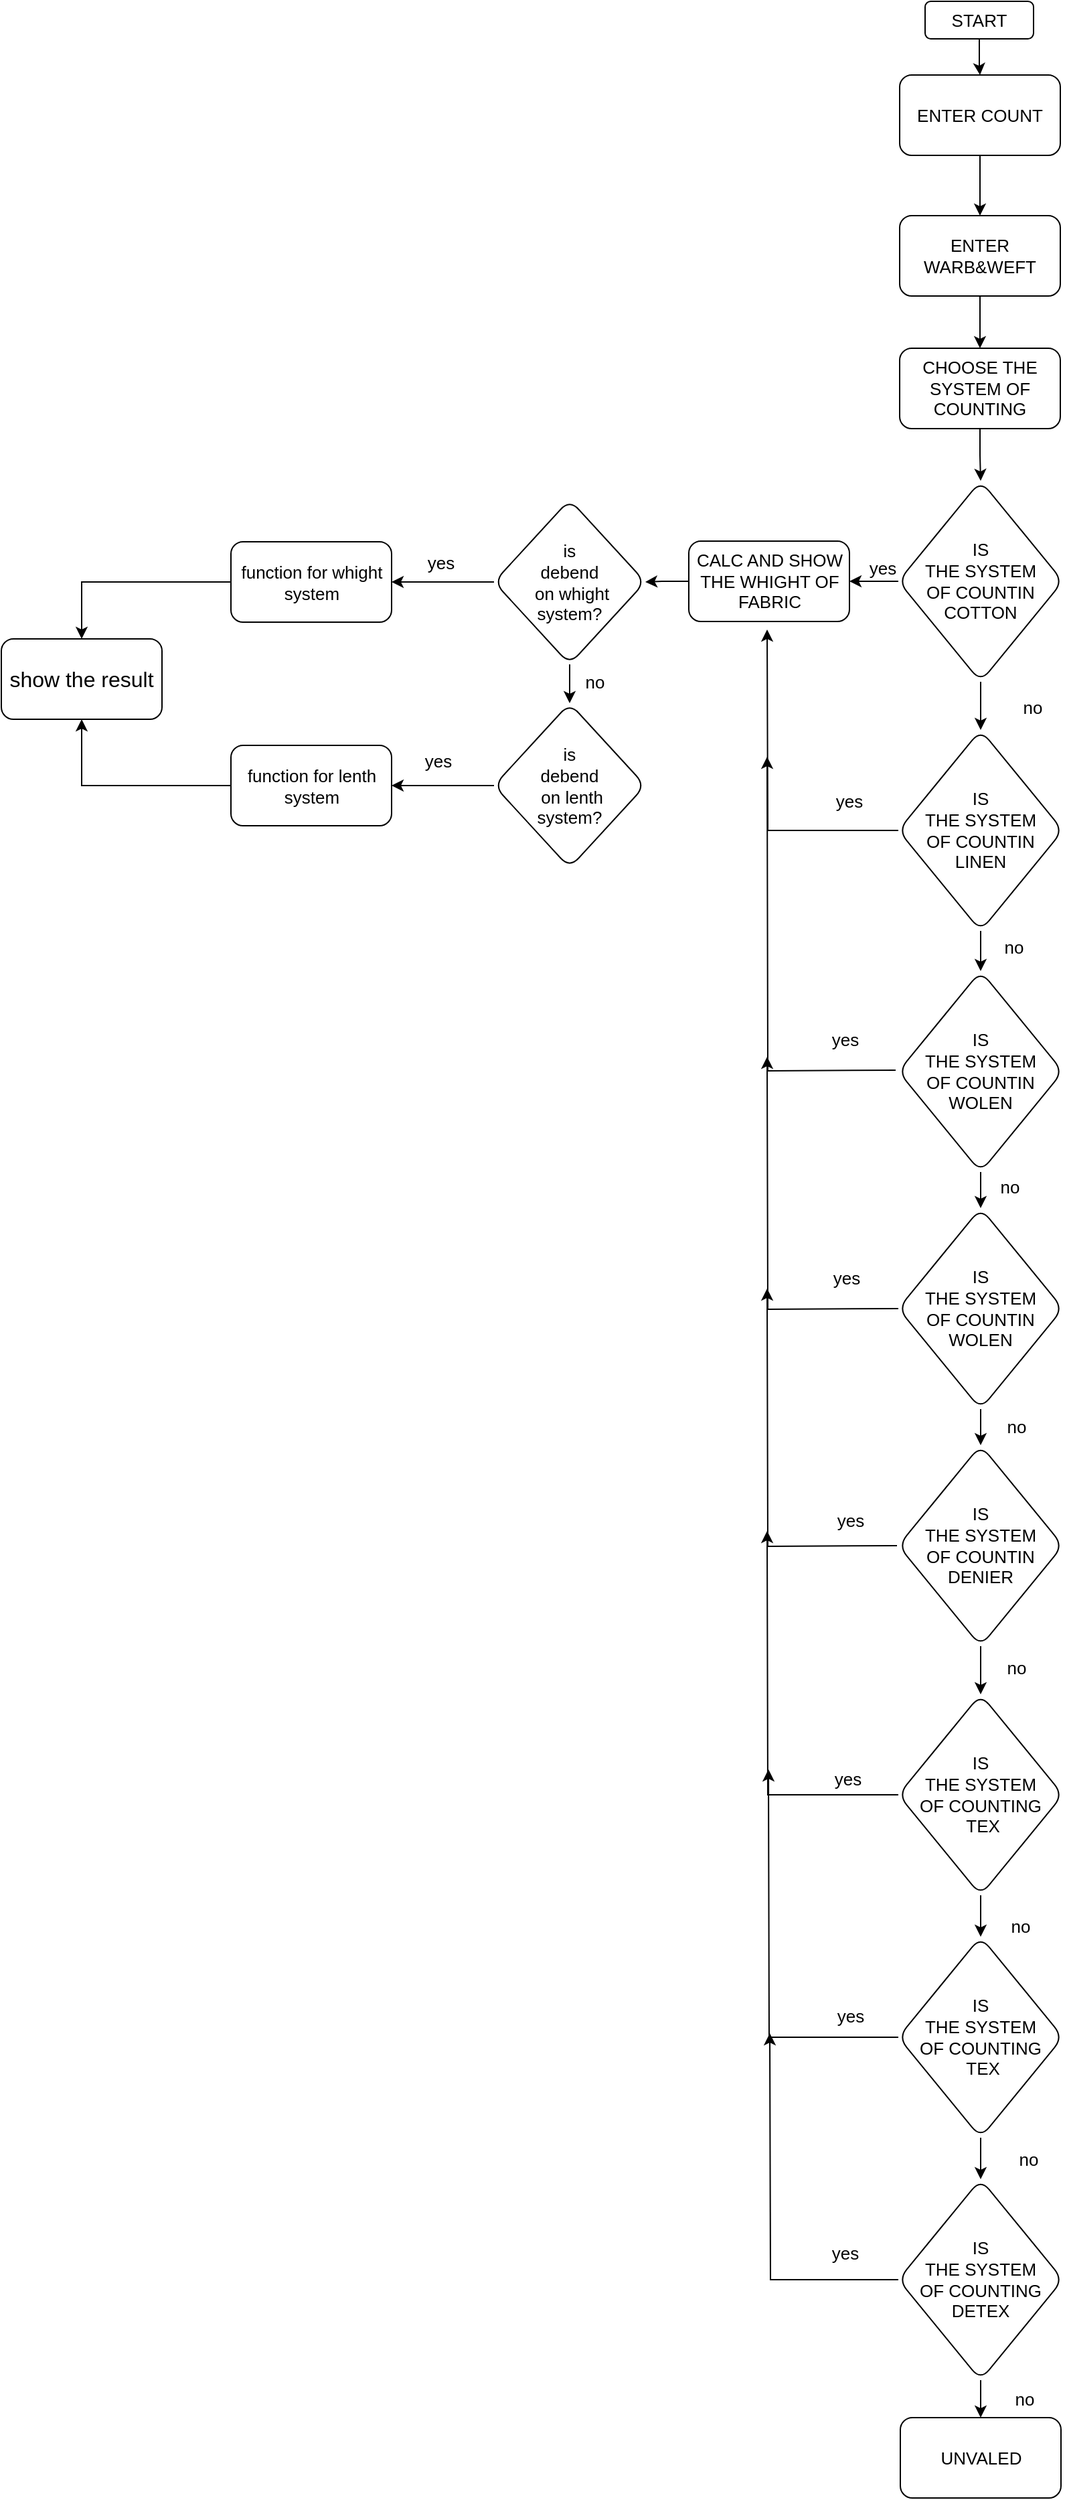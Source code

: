<mxfile version="20.8.16" type="device"><diagram name="Page-1" id="ohkcixnAHrVgcUW4rGeX"><mxGraphModel dx="2084" dy="737" grid="1" gridSize="1" guides="1" tooltips="1" connect="1" arrows="1" fold="1" page="1" pageScale="1" pageWidth="850" pageHeight="1100" background="none" math="0" shadow="0"><root><mxCell id="0"/><mxCell id="1" parent="0"/><mxCell id="a2qWbc-zc0fzUnppl1R9-3" value="" style="edgeStyle=orthogonalEdgeStyle;rounded=0;orthogonalLoop=1;jettySize=auto;html=1;fontSize=13;" edge="1" parent="1" source="a2qWbc-zc0fzUnppl1R9-1" target="a2qWbc-zc0fzUnppl1R9-2"><mxGeometry relative="1" as="geometry"/></mxCell><mxCell id="a2qWbc-zc0fzUnppl1R9-1" value="&lt;font style=&quot;font-size: 13px;&quot;&gt;START&lt;/font&gt;" style="rounded=1;whiteSpace=wrap;html=1;" vertex="1" parent="1"><mxGeometry x="405" y="40" width="81" height="28" as="geometry"/></mxCell><mxCell id="a2qWbc-zc0fzUnppl1R9-5" value="" style="edgeStyle=orthogonalEdgeStyle;rounded=0;orthogonalLoop=1;jettySize=auto;html=1;fontSize=13;" edge="1" parent="1" source="a2qWbc-zc0fzUnppl1R9-2" target="a2qWbc-zc0fzUnppl1R9-4"><mxGeometry relative="1" as="geometry"/></mxCell><mxCell id="a2qWbc-zc0fzUnppl1R9-2" value="ENTER COUNT" style="rounded=1;whiteSpace=wrap;html=1;fontSize=13;" vertex="1" parent="1"><mxGeometry x="386" y="95" width="120" height="60" as="geometry"/></mxCell><mxCell id="a2qWbc-zc0fzUnppl1R9-7" value="" style="edgeStyle=orthogonalEdgeStyle;rounded=0;orthogonalLoop=1;jettySize=auto;html=1;fontSize=13;" edge="1" parent="1" source="a2qWbc-zc0fzUnppl1R9-4" target="a2qWbc-zc0fzUnppl1R9-6"><mxGeometry relative="1" as="geometry"/></mxCell><mxCell id="a2qWbc-zc0fzUnppl1R9-4" value="ENTER WARB&amp;amp;WEFT" style="whiteSpace=wrap;html=1;fontSize=13;rounded=1;" vertex="1" parent="1"><mxGeometry x="386" y="200" width="120" height="60" as="geometry"/></mxCell><mxCell id="a2qWbc-zc0fzUnppl1R9-9" value="" style="edgeStyle=orthogonalEdgeStyle;rounded=0;orthogonalLoop=1;jettySize=auto;html=1;fontSize=13;" edge="1" parent="1" source="a2qWbc-zc0fzUnppl1R9-6" target="a2qWbc-zc0fzUnppl1R9-8"><mxGeometry relative="1" as="geometry"/></mxCell><mxCell id="a2qWbc-zc0fzUnppl1R9-6" value="CHOOSE THE SYSTEM OF COUNTING" style="whiteSpace=wrap;html=1;fontSize=13;rounded=1;" vertex="1" parent="1"><mxGeometry x="386" y="299" width="120" height="60" as="geometry"/></mxCell><mxCell id="a2qWbc-zc0fzUnppl1R9-12" value="" style="edgeStyle=orthogonalEdgeStyle;rounded=0;orthogonalLoop=1;jettySize=auto;html=1;fontSize=13;" edge="1" parent="1" source="a2qWbc-zc0fzUnppl1R9-8" target="a2qWbc-zc0fzUnppl1R9-11"><mxGeometry relative="1" as="geometry"/></mxCell><mxCell id="a2qWbc-zc0fzUnppl1R9-14" value="" style="edgeStyle=orthogonalEdgeStyle;rounded=0;orthogonalLoop=1;jettySize=auto;html=1;fontSize=13;" edge="1" parent="1" source="a2qWbc-zc0fzUnppl1R9-8" target="a2qWbc-zc0fzUnppl1R9-13"><mxGeometry relative="1" as="geometry"/></mxCell><mxCell id="a2qWbc-zc0fzUnppl1R9-8" value="IS &lt;br&gt;THE SYSTEM &lt;br&gt;OF COUNTIN COTTON" style="rhombus;whiteSpace=wrap;html=1;fontSize=13;rounded=1;" vertex="1" parent="1"><mxGeometry x="385" y="398" width="123" height="150" as="geometry"/></mxCell><mxCell id="a2qWbc-zc0fzUnppl1R9-39" value="" style="edgeStyle=orthogonalEdgeStyle;rounded=0;orthogonalLoop=1;jettySize=auto;html=1;fontSize=13;" edge="1" parent="1" source="a2qWbc-zc0fzUnppl1R9-11" target="a2qWbc-zc0fzUnppl1R9-38"><mxGeometry relative="1" as="geometry"/></mxCell><mxCell id="a2qWbc-zc0fzUnppl1R9-11" value="CALC AND SHOW THE WHIGHT OF FABRIC" style="whiteSpace=wrap;html=1;fontSize=13;rounded=1;" vertex="1" parent="1"><mxGeometry x="228.5" y="443" width="120" height="60" as="geometry"/></mxCell><mxCell id="a2qWbc-zc0fzUnppl1R9-15" style="edgeStyle=orthogonalEdgeStyle;rounded=0;orthogonalLoop=1;jettySize=auto;html=1;fontSize=13;" edge="1" parent="1" source="a2qWbc-zc0fzUnppl1R9-13"><mxGeometry relative="1" as="geometry"><mxPoint x="287" y="509" as="targetPoint"/></mxGeometry></mxCell><mxCell id="a2qWbc-zc0fzUnppl1R9-17" value="" style="edgeStyle=orthogonalEdgeStyle;rounded=0;orthogonalLoop=1;jettySize=auto;html=1;fontSize=13;" edge="1" parent="1" source="a2qWbc-zc0fzUnppl1R9-13" target="a2qWbc-zc0fzUnppl1R9-16"><mxGeometry relative="1" as="geometry"/></mxCell><mxCell id="a2qWbc-zc0fzUnppl1R9-13" value="IS &lt;br&gt;THE SYSTEM &lt;br&gt;OF COUNTIN LINEN" style="rhombus;whiteSpace=wrap;html=1;fontSize=13;rounded=1;" vertex="1" parent="1"><mxGeometry x="385" y="584" width="123" height="150" as="geometry"/></mxCell><mxCell id="a2qWbc-zc0fzUnppl1R9-18" style="edgeStyle=orthogonalEdgeStyle;rounded=0;orthogonalLoop=1;jettySize=auto;html=1;fontSize=13;" edge="1" parent="1"><mxGeometry relative="1" as="geometry"><mxPoint x="287" y="604" as="targetPoint"/><mxPoint x="383" y="838" as="sourcePoint"/></mxGeometry></mxCell><mxCell id="a2qWbc-zc0fzUnppl1R9-20" value="" style="edgeStyle=orthogonalEdgeStyle;rounded=0;orthogonalLoop=1;jettySize=auto;html=1;fontSize=13;" edge="1" parent="1" source="a2qWbc-zc0fzUnppl1R9-16" target="a2qWbc-zc0fzUnppl1R9-19"><mxGeometry relative="1" as="geometry"/></mxCell><mxCell id="a2qWbc-zc0fzUnppl1R9-16" value="IS &lt;br&gt;THE SYSTEM &lt;br&gt;OF COUNTIN WOLEN" style="rhombus;whiteSpace=wrap;html=1;fontSize=13;rounded=1;" vertex="1" parent="1"><mxGeometry x="385" y="764" width="123" height="150" as="geometry"/></mxCell><mxCell id="a2qWbc-zc0fzUnppl1R9-21" style="edgeStyle=orthogonalEdgeStyle;rounded=0;orthogonalLoop=1;jettySize=auto;html=1;fontSize=13;" edge="1" parent="1"><mxGeometry relative="1" as="geometry"><mxPoint x="287" y="828" as="targetPoint"/><mxPoint x="385" y="1016" as="sourcePoint"/></mxGeometry></mxCell><mxCell id="a2qWbc-zc0fzUnppl1R9-23" value="" style="edgeStyle=orthogonalEdgeStyle;rounded=0;orthogonalLoop=1;jettySize=auto;html=1;fontSize=13;" edge="1" parent="1" source="a2qWbc-zc0fzUnppl1R9-19" target="a2qWbc-zc0fzUnppl1R9-22"><mxGeometry relative="1" as="geometry"/></mxCell><mxCell id="a2qWbc-zc0fzUnppl1R9-19" value="IS &lt;br&gt;THE SYSTEM &lt;br&gt;OF COUNTIN WOLEN" style="rhombus;whiteSpace=wrap;html=1;fontSize=13;rounded=1;" vertex="1" parent="1"><mxGeometry x="385" y="941" width="123" height="150" as="geometry"/></mxCell><mxCell id="a2qWbc-zc0fzUnppl1R9-24" style="edgeStyle=orthogonalEdgeStyle;rounded=0;orthogonalLoop=1;jettySize=auto;html=1;fontSize=13;" edge="1" parent="1"><mxGeometry relative="1" as="geometry"><mxPoint x="287" y="1001" as="targetPoint"/><mxPoint x="384" y="1193" as="sourcePoint"/></mxGeometry></mxCell><mxCell id="a2qWbc-zc0fzUnppl1R9-26" value="" style="edgeStyle=orthogonalEdgeStyle;rounded=0;orthogonalLoop=1;jettySize=auto;html=1;fontSize=13;" edge="1" parent="1" source="a2qWbc-zc0fzUnppl1R9-22" target="a2qWbc-zc0fzUnppl1R9-25"><mxGeometry relative="1" as="geometry"/></mxCell><mxCell id="a2qWbc-zc0fzUnppl1R9-22" value="IS &lt;br&gt;THE SYSTEM &lt;br&gt;OF COUNTIN DENIER" style="rhombus;whiteSpace=wrap;html=1;fontSize=13;rounded=1;" vertex="1" parent="1"><mxGeometry x="385" y="1118" width="123" height="150" as="geometry"/></mxCell><mxCell id="a2qWbc-zc0fzUnppl1R9-27" style="edgeStyle=orthogonalEdgeStyle;rounded=0;orthogonalLoop=1;jettySize=auto;html=1;fontSize=13;" edge="1" parent="1" source="a2qWbc-zc0fzUnppl1R9-25"><mxGeometry relative="1" as="geometry"><mxPoint x="287" y="1182" as="targetPoint"/></mxGeometry></mxCell><mxCell id="a2qWbc-zc0fzUnppl1R9-31" value="" style="edgeStyle=orthogonalEdgeStyle;rounded=0;orthogonalLoop=1;jettySize=auto;html=1;fontSize=13;" edge="1" parent="1" source="a2qWbc-zc0fzUnppl1R9-25" target="a2qWbc-zc0fzUnppl1R9-30"><mxGeometry relative="1" as="geometry"/></mxCell><mxCell id="a2qWbc-zc0fzUnppl1R9-25" value="IS &lt;br&gt;THE SYSTEM &lt;br&gt;OF COUNTING&lt;br&gt;&amp;nbsp;TEX" style="rhombus;whiteSpace=wrap;html=1;fontSize=13;rounded=1;" vertex="1" parent="1"><mxGeometry x="385" y="1304" width="123" height="150" as="geometry"/></mxCell><mxCell id="a2qWbc-zc0fzUnppl1R9-32" style="edgeStyle=orthogonalEdgeStyle;rounded=0;orthogonalLoop=1;jettySize=auto;html=1;fontSize=13;" edge="1" parent="1" source="a2qWbc-zc0fzUnppl1R9-30"><mxGeometry relative="1" as="geometry"><mxPoint x="288" y="1360" as="targetPoint"/></mxGeometry></mxCell><mxCell id="a2qWbc-zc0fzUnppl1R9-34" value="" style="edgeStyle=orthogonalEdgeStyle;rounded=0;orthogonalLoop=1;jettySize=auto;html=1;fontSize=13;" edge="1" parent="1" source="a2qWbc-zc0fzUnppl1R9-30" target="a2qWbc-zc0fzUnppl1R9-33"><mxGeometry relative="1" as="geometry"/></mxCell><mxCell id="a2qWbc-zc0fzUnppl1R9-30" value="IS &lt;br&gt;THE SYSTEM &lt;br&gt;OF COUNTING&lt;br&gt;&amp;nbsp;TEX" style="rhombus;whiteSpace=wrap;html=1;fontSize=13;rounded=1;" vertex="1" parent="1"><mxGeometry x="385" y="1485" width="123" height="150" as="geometry"/></mxCell><mxCell id="a2qWbc-zc0fzUnppl1R9-35" style="edgeStyle=orthogonalEdgeStyle;rounded=0;orthogonalLoop=1;jettySize=auto;html=1;fontSize=13;" edge="1" parent="1" source="a2qWbc-zc0fzUnppl1R9-33"><mxGeometry relative="1" as="geometry"><mxPoint x="289" y="1557" as="targetPoint"/></mxGeometry></mxCell><mxCell id="a2qWbc-zc0fzUnppl1R9-37" value="" style="edgeStyle=orthogonalEdgeStyle;rounded=0;orthogonalLoop=1;jettySize=auto;html=1;fontSize=13;" edge="1" parent="1" source="a2qWbc-zc0fzUnppl1R9-33" target="a2qWbc-zc0fzUnppl1R9-36"><mxGeometry relative="1" as="geometry"/></mxCell><mxCell id="a2qWbc-zc0fzUnppl1R9-33" value="IS &lt;br&gt;THE SYSTEM &lt;br&gt;OF COUNTING&lt;br&gt;DETEX" style="rhombus;whiteSpace=wrap;html=1;fontSize=13;rounded=1;" vertex="1" parent="1"><mxGeometry x="385" y="1666" width="123" height="150" as="geometry"/></mxCell><mxCell id="a2qWbc-zc0fzUnppl1R9-36" value="UNVALED" style="whiteSpace=wrap;html=1;fontSize=13;rounded=1;" vertex="1" parent="1"><mxGeometry x="386.5" y="1844" width="120" height="60" as="geometry"/></mxCell><mxCell id="a2qWbc-zc0fzUnppl1R9-41" value="" style="edgeStyle=orthogonalEdgeStyle;rounded=0;orthogonalLoop=1;jettySize=auto;html=1;fontSize=13;" edge="1" parent="1" source="a2qWbc-zc0fzUnppl1R9-38" target="a2qWbc-zc0fzUnppl1R9-40"><mxGeometry relative="1" as="geometry"/></mxCell><mxCell id="a2qWbc-zc0fzUnppl1R9-43" value="" style="edgeStyle=orthogonalEdgeStyle;rounded=0;orthogonalLoop=1;jettySize=auto;html=1;fontSize=13;" edge="1" parent="1" source="a2qWbc-zc0fzUnppl1R9-38" target="a2qWbc-zc0fzUnppl1R9-42"><mxGeometry relative="1" as="geometry"/></mxCell><mxCell id="a2qWbc-zc0fzUnppl1R9-38" value="is &lt;br&gt;debend&lt;br&gt;&amp;nbsp;on whight &lt;br&gt;system?" style="rhombus;whiteSpace=wrap;html=1;fontSize=13;rounded=1;" vertex="1" parent="1"><mxGeometry x="83" y="412" width="113" height="123" as="geometry"/></mxCell><mxCell id="a2qWbc-zc0fzUnppl1R9-45" value="" style="edgeStyle=orthogonalEdgeStyle;rounded=0;orthogonalLoop=1;jettySize=auto;html=1;fontSize=13;" edge="1" parent="1" source="a2qWbc-zc0fzUnppl1R9-40" target="a2qWbc-zc0fzUnppl1R9-44"><mxGeometry relative="1" as="geometry"/></mxCell><mxCell id="a2qWbc-zc0fzUnppl1R9-40" value="is &lt;br&gt;debend&lt;br&gt;&amp;nbsp;on lenth&lt;br&gt;system?" style="rhombus;whiteSpace=wrap;html=1;fontSize=13;rounded=1;" vertex="1" parent="1"><mxGeometry x="83" y="564" width="113" height="123" as="geometry"/></mxCell><mxCell id="a2qWbc-zc0fzUnppl1R9-66" value="" style="edgeStyle=orthogonalEdgeStyle;rounded=0;orthogonalLoop=1;jettySize=auto;html=1;fontSize=13;" edge="1" parent="1" source="a2qWbc-zc0fzUnppl1R9-42" target="a2qWbc-zc0fzUnppl1R9-65"><mxGeometry relative="1" as="geometry"/></mxCell><mxCell id="a2qWbc-zc0fzUnppl1R9-42" value="function for whight system" style="whiteSpace=wrap;html=1;fontSize=13;rounded=1;" vertex="1" parent="1"><mxGeometry x="-113.5" y="443.5" width="120" height="60" as="geometry"/></mxCell><mxCell id="a2qWbc-zc0fzUnppl1R9-67" style="edgeStyle=orthogonalEdgeStyle;rounded=0;orthogonalLoop=1;jettySize=auto;html=1;fontSize=13;" edge="1" parent="1" source="a2qWbc-zc0fzUnppl1R9-44" target="a2qWbc-zc0fzUnppl1R9-65"><mxGeometry relative="1" as="geometry"/></mxCell><mxCell id="a2qWbc-zc0fzUnppl1R9-44" value="function for lenth system" style="whiteSpace=wrap;html=1;fontSize=13;rounded=1;" vertex="1" parent="1"><mxGeometry x="-113.5" y="595.5" width="120" height="60" as="geometry"/></mxCell><mxCell id="a2qWbc-zc0fzUnppl1R9-46" value="yes" style="text;html=1;align=center;verticalAlign=middle;resizable=0;points=[];autosize=1;strokeColor=none;fillColor=none;fontSize=13;" vertex="1" parent="1"><mxGeometry x="23" y="444" width="39" height="29" as="geometry"/></mxCell><mxCell id="a2qWbc-zc0fzUnppl1R9-47" value="yes" style="text;html=1;align=center;verticalAlign=middle;resizable=0;points=[];autosize=1;strokeColor=none;fillColor=none;fontSize=13;" vertex="1" parent="1"><mxGeometry x="353" y="448" width="39" height="29" as="geometry"/></mxCell><mxCell id="a2qWbc-zc0fzUnppl1R9-48" value="yes" style="text;html=1;align=center;verticalAlign=middle;resizable=0;points=[];autosize=1;strokeColor=none;fillColor=none;fontSize=13;" vertex="1" parent="1"><mxGeometry x="328" y="622" width="39" height="29" as="geometry"/></mxCell><mxCell id="a2qWbc-zc0fzUnppl1R9-49" value="yes" style="text;html=1;align=center;verticalAlign=middle;resizable=0;points=[];autosize=1;strokeColor=none;fillColor=none;fontSize=13;" vertex="1" parent="1"><mxGeometry x="325" y="800" width="39" height="29" as="geometry"/></mxCell><mxCell id="a2qWbc-zc0fzUnppl1R9-50" value="yes" style="text;html=1;align=center;verticalAlign=middle;resizable=0;points=[];autosize=1;strokeColor=none;fillColor=none;fontSize=13;" vertex="1" parent="1"><mxGeometry x="326" y="978" width="39" height="29" as="geometry"/></mxCell><mxCell id="a2qWbc-zc0fzUnppl1R9-51" value="yes" style="text;html=1;align=center;verticalAlign=middle;resizable=0;points=[];autosize=1;strokeColor=none;fillColor=none;fontSize=13;" vertex="1" parent="1"><mxGeometry x="329" y="1159" width="39" height="29" as="geometry"/></mxCell><mxCell id="a2qWbc-zc0fzUnppl1R9-52" value="yes" style="text;html=1;align=center;verticalAlign=middle;resizable=0;points=[];autosize=1;strokeColor=none;fillColor=none;fontSize=13;" vertex="1" parent="1"><mxGeometry x="327" y="1352" width="39" height="29" as="geometry"/></mxCell><mxCell id="a2qWbc-zc0fzUnppl1R9-53" value="yes" style="text;html=1;align=center;verticalAlign=middle;resizable=0;points=[];autosize=1;strokeColor=none;fillColor=none;fontSize=13;" vertex="1" parent="1"><mxGeometry x="329" y="1529" width="39" height="29" as="geometry"/></mxCell><mxCell id="a2qWbc-zc0fzUnppl1R9-54" value="yes" style="text;html=1;align=center;verticalAlign=middle;resizable=0;points=[];autosize=1;strokeColor=none;fillColor=none;fontSize=13;" vertex="1" parent="1"><mxGeometry x="325" y="1706" width="39" height="29" as="geometry"/></mxCell><mxCell id="a2qWbc-zc0fzUnppl1R9-55" value="yes" style="text;html=1;align=center;verticalAlign=middle;resizable=0;points=[];autosize=1;strokeColor=none;fillColor=none;fontSize=13;" vertex="1" parent="1"><mxGeometry x="21" y="592" width="39" height="29" as="geometry"/></mxCell><mxCell id="a2qWbc-zc0fzUnppl1R9-56" value="no" style="text;html=1;align=center;verticalAlign=middle;resizable=0;points=[];autosize=1;strokeColor=none;fillColor=none;fontSize=13;" vertex="1" parent="1"><mxGeometry x="468" y="552" width="33" height="29" as="geometry"/></mxCell><mxCell id="a2qWbc-zc0fzUnppl1R9-57" value="no" style="text;html=1;align=center;verticalAlign=middle;resizable=0;points=[];autosize=1;strokeColor=none;fillColor=none;fontSize=13;" vertex="1" parent="1"><mxGeometry x="454" y="731" width="33" height="29" as="geometry"/></mxCell><mxCell id="a2qWbc-zc0fzUnppl1R9-58" value="no" style="text;html=1;align=center;verticalAlign=middle;resizable=0;points=[];autosize=1;strokeColor=none;fillColor=none;fontSize=13;" vertex="1" parent="1"><mxGeometry x="451" y="910" width="33" height="29" as="geometry"/></mxCell><mxCell id="a2qWbc-zc0fzUnppl1R9-59" value="no" style="text;html=1;align=center;verticalAlign=middle;resizable=0;points=[];autosize=1;strokeColor=none;fillColor=none;fontSize=13;" vertex="1" parent="1"><mxGeometry x="456" y="1089" width="33" height="29" as="geometry"/></mxCell><mxCell id="a2qWbc-zc0fzUnppl1R9-60" value="no" style="text;html=1;align=center;verticalAlign=middle;resizable=0;points=[];autosize=1;strokeColor=none;fillColor=none;fontSize=13;" vertex="1" parent="1"><mxGeometry x="456" y="1269" width="33" height="29" as="geometry"/></mxCell><mxCell id="a2qWbc-zc0fzUnppl1R9-61" value="no" style="text;html=1;align=center;verticalAlign=middle;resizable=0;points=[];autosize=1;strokeColor=none;fillColor=none;fontSize=13;" vertex="1" parent="1"><mxGeometry x="459" y="1462" width="33" height="29" as="geometry"/></mxCell><mxCell id="a2qWbc-zc0fzUnppl1R9-62" value="no" style="text;html=1;align=center;verticalAlign=middle;resizable=0;points=[];autosize=1;strokeColor=none;fillColor=none;fontSize=13;" vertex="1" parent="1"><mxGeometry x="465" y="1636" width="33" height="29" as="geometry"/></mxCell><mxCell id="a2qWbc-zc0fzUnppl1R9-63" value="no" style="text;html=1;align=center;verticalAlign=middle;resizable=0;points=[];autosize=1;strokeColor=none;fillColor=none;fontSize=13;" vertex="1" parent="1"><mxGeometry x="462" y="1815" width="33" height="29" as="geometry"/></mxCell><mxCell id="a2qWbc-zc0fzUnppl1R9-64" value="no" style="text;html=1;align=center;verticalAlign=middle;resizable=0;points=[];autosize=1;strokeColor=none;fillColor=none;fontSize=13;" vertex="1" parent="1"><mxGeometry x="141" y="533" width="33" height="29" as="geometry"/></mxCell><mxCell id="a2qWbc-zc0fzUnppl1R9-65" value="&lt;font style=&quot;font-size: 16px;&quot;&gt;show the result&lt;/font&gt;" style="whiteSpace=wrap;html=1;fontSize=13;rounded=1;" vertex="1" parent="1"><mxGeometry x="-285" y="516" width="120" height="60" as="geometry"/></mxCell></root></mxGraphModel></diagram></mxfile>
